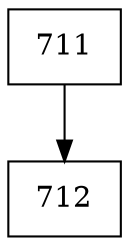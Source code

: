 digraph G {
  node [shape=record];
  node0 [label="{711}"];
  node0 -> node1;
  node1 [label="{712}"];
}
